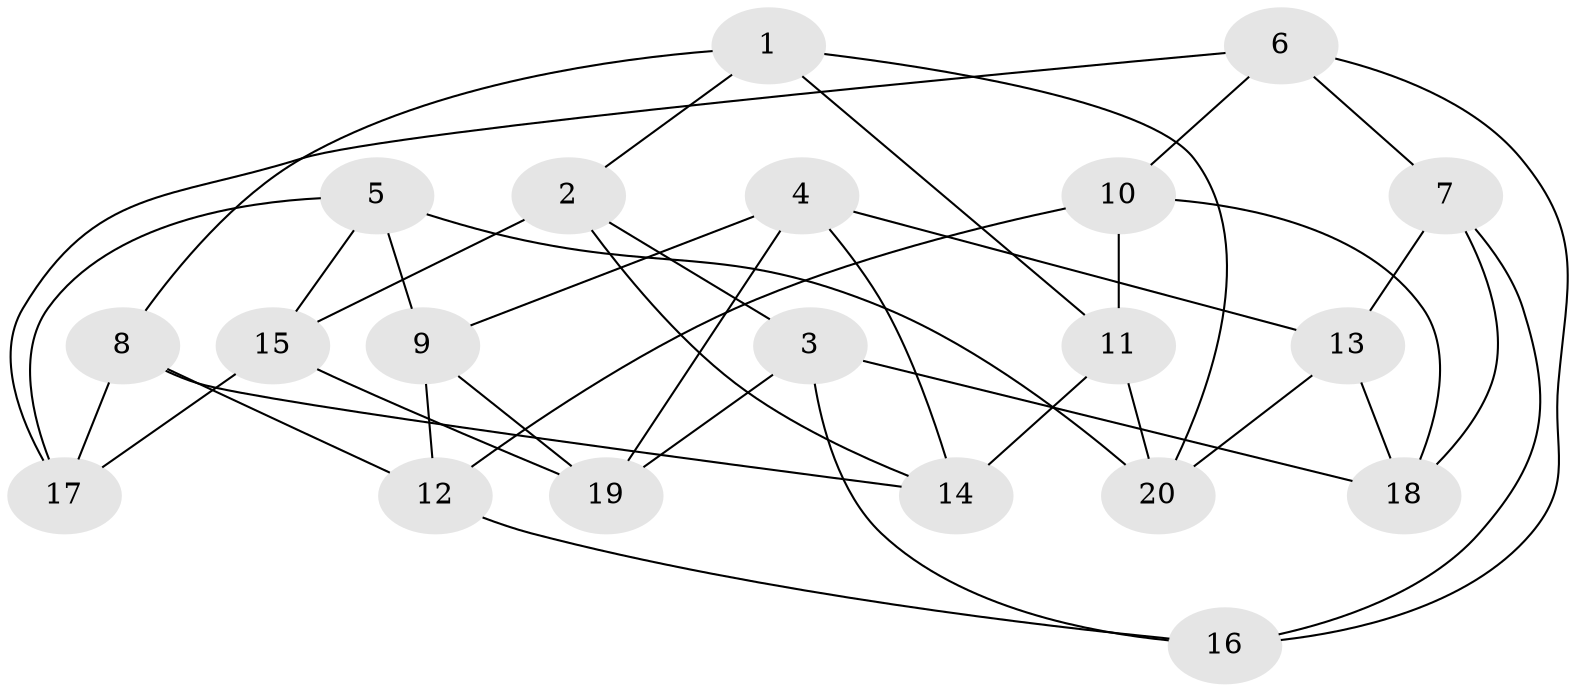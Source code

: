 // Generated by graph-tools (version 1.1) at 2025/46/02/15/25 05:46:28]
// undirected, 20 vertices, 40 edges
graph export_dot {
graph [start="1"]
  node [color=gray90,style=filled];
  1;
  2;
  3;
  4;
  5;
  6;
  7;
  8;
  9;
  10;
  11;
  12;
  13;
  14;
  15;
  16;
  17;
  18;
  19;
  20;
  1 -- 20;
  1 -- 8;
  1 -- 11;
  1 -- 2;
  2 -- 15;
  2 -- 14;
  2 -- 3;
  3 -- 18;
  3 -- 16;
  3 -- 19;
  4 -- 13;
  4 -- 19;
  4 -- 14;
  4 -- 9;
  5 -- 15;
  5 -- 9;
  5 -- 20;
  5 -- 17;
  6 -- 17;
  6 -- 16;
  6 -- 10;
  6 -- 7;
  7 -- 18;
  7 -- 13;
  7 -- 16;
  8 -- 14;
  8 -- 17;
  8 -- 12;
  9 -- 12;
  9 -- 19;
  10 -- 12;
  10 -- 18;
  10 -- 11;
  11 -- 14;
  11 -- 20;
  12 -- 16;
  13 -- 18;
  13 -- 20;
  15 -- 17;
  15 -- 19;
}
